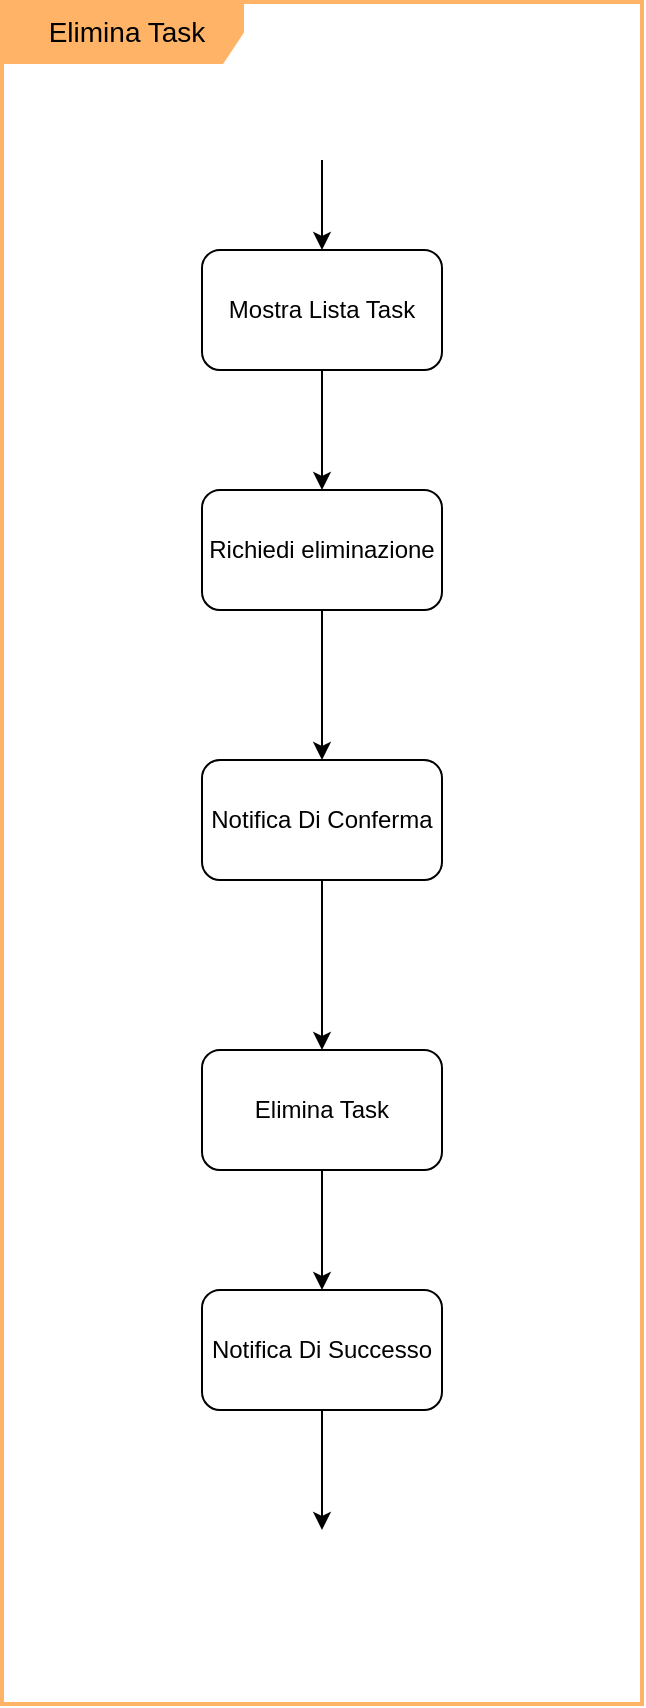<mxfile version="18.0.3" type="google"><diagram id="8wgXW7C30PVK-zxQuFpc" name="Page-1"><mxGraphModel grid="0" page="0" gridSize="10" guides="1" tooltips="1" connect="1" arrows="1" fold="1" pageScale="1" pageWidth="827" pageHeight="1169" math="0" shadow="0"><root><mxCell id="0"/><mxCell id="1" parent="0"/><mxCell id="qqx6SQ8sYdsIbId6JoKs-1" style="edgeStyle=orthogonalEdgeStyle;rounded=0;orthogonalLoop=1;jettySize=auto;html=1;" edge="1" parent="1" source="qqx6SQ8sYdsIbId6JoKs-2" target="qqx6SQ8sYdsIbId6JoKs-4"><mxGeometry relative="1" as="geometry"><mxPoint x="360" y="170" as="targetPoint"/></mxGeometry></mxCell><mxCell id="qqx6SQ8sYdsIbId6JoKs-2" value="" style="shape=image;html=1;verticalAlign=top;verticalLabelPosition=bottom;labelBackgroundColor=#ffffff;imageAspect=0;aspect=fixed;image=https://cdn4.iconfinder.com/data/icons/essential-app-2/16/record-round-circle-dot-128.png" vertex="1" parent="1"><mxGeometry x="342.5" y="80" width="35" height="35" as="geometry"/></mxCell><mxCell id="qqx6SQ8sYdsIbId6JoKs-3" style="edgeStyle=orthogonalEdgeStyle;rounded=0;orthogonalLoop=1;jettySize=auto;html=1;" edge="1" parent="1" source="qqx6SQ8sYdsIbId6JoKs-4"><mxGeometry relative="1" as="geometry"><mxPoint x="360" y="280" as="targetPoint"/></mxGeometry></mxCell><mxCell id="qqx6SQ8sYdsIbId6JoKs-4" value="Mostra Lista Task" style="rounded=1;whiteSpace=wrap;html=1;" vertex="1" parent="1"><mxGeometry x="300" y="160" width="120" height="60" as="geometry"/></mxCell><mxCell id="qqx6SQ8sYdsIbId6JoKs-32" style="edgeStyle=orthogonalEdgeStyle;rounded=0;orthogonalLoop=1;jettySize=auto;html=1;entryX=0.5;entryY=0;entryDx=0;entryDy=0;" edge="1" parent="1" source="qqx6SQ8sYdsIbId6JoKs-15" target="qqx6SQ8sYdsIbId6JoKs-31"><mxGeometry relative="1" as="geometry"/></mxCell><mxCell id="qqx6SQ8sYdsIbId6JoKs-15" value="Richiedi eliminazione" style="rounded=1;whiteSpace=wrap;html=1;" vertex="1" parent="1"><mxGeometry x="300" y="280" width="120" height="60" as="geometry"/></mxCell><mxCell id="qqx6SQ8sYdsIbId6JoKs-23" style="edgeStyle=orthogonalEdgeStyle;rounded=0;orthogonalLoop=1;jettySize=auto;html=1;" edge="1" parent="1" source="qqx6SQ8sYdsIbId6JoKs-24" target="qqx6SQ8sYdsIbId6JoKs-26"><mxGeometry relative="1" as="geometry"><mxPoint x="360" y="680" as="targetPoint"/></mxGeometry></mxCell><mxCell id="qqx6SQ8sYdsIbId6JoKs-24" value="Elimina Task" style="rounded=1;whiteSpace=wrap;html=1;" vertex="1" parent="1"><mxGeometry x="300" y="560" width="120" height="60" as="geometry"/></mxCell><mxCell id="qqx6SQ8sYdsIbId6JoKs-25" style="edgeStyle=orthogonalEdgeStyle;rounded=0;orthogonalLoop=1;jettySize=auto;html=1;" edge="1" parent="1" source="qqx6SQ8sYdsIbId6JoKs-26"><mxGeometry relative="1" as="geometry"><mxPoint x="360" y="800" as="targetPoint"/></mxGeometry></mxCell><mxCell id="qqx6SQ8sYdsIbId6JoKs-26" value="Notifica Di Successo" style="rounded=1;whiteSpace=wrap;html=1;" vertex="1" parent="1"><mxGeometry x="300" y="680" width="120" height="60" as="geometry"/></mxCell><mxCell id="qqx6SQ8sYdsIbId6JoKs-27" value="" style="shape=image;html=1;verticalAlign=top;verticalLabelPosition=bottom;labelBackgroundColor=#ffffff;imageAspect=0;aspect=fixed;image=https://cdn4.iconfinder.com/data/icons/ionicons/512/icon-ios7-circle-filled-128.png" vertex="1" parent="1"><mxGeometry x="335" y="800" width="50" height="50" as="geometry"/></mxCell><mxCell id="qqx6SQ8sYdsIbId6JoKs-34" style="edgeStyle=orthogonalEdgeStyle;rounded=0;orthogonalLoop=1;jettySize=auto;html=1;entryX=0.5;entryY=0;entryDx=0;entryDy=0;" edge="1" parent="1" source="qqx6SQ8sYdsIbId6JoKs-31"><mxGeometry relative="1" as="geometry"><mxPoint x="360" y="560" as="targetPoint"/></mxGeometry></mxCell><mxCell id="qqx6SQ8sYdsIbId6JoKs-31" value="Notifica Di Conferma" style="rounded=1;whiteSpace=wrap;html=1;" vertex="1" parent="1"><mxGeometry x="300" y="415" width="120" height="60" as="geometry"/></mxCell><mxCell id="X9sJwnyVCLzKTKg2Akfm-1" value="&lt;font style=&quot;font-size: 14px&quot;&gt;Elimina Task&lt;/font&gt;" style="shape=umlFrame;whiteSpace=wrap;html=1;width=120;height=30;boundedLbl=1;verticalAlign=middle;align=center;spacingLeft=5;fillColor=#FFB366;strokeColor=#FFB366;strokeWidth=2;" vertex="1" parent="1"><mxGeometry x="200" y="36" width="320" height="851" as="geometry"/></mxCell></root></mxGraphModel></diagram></mxfile>